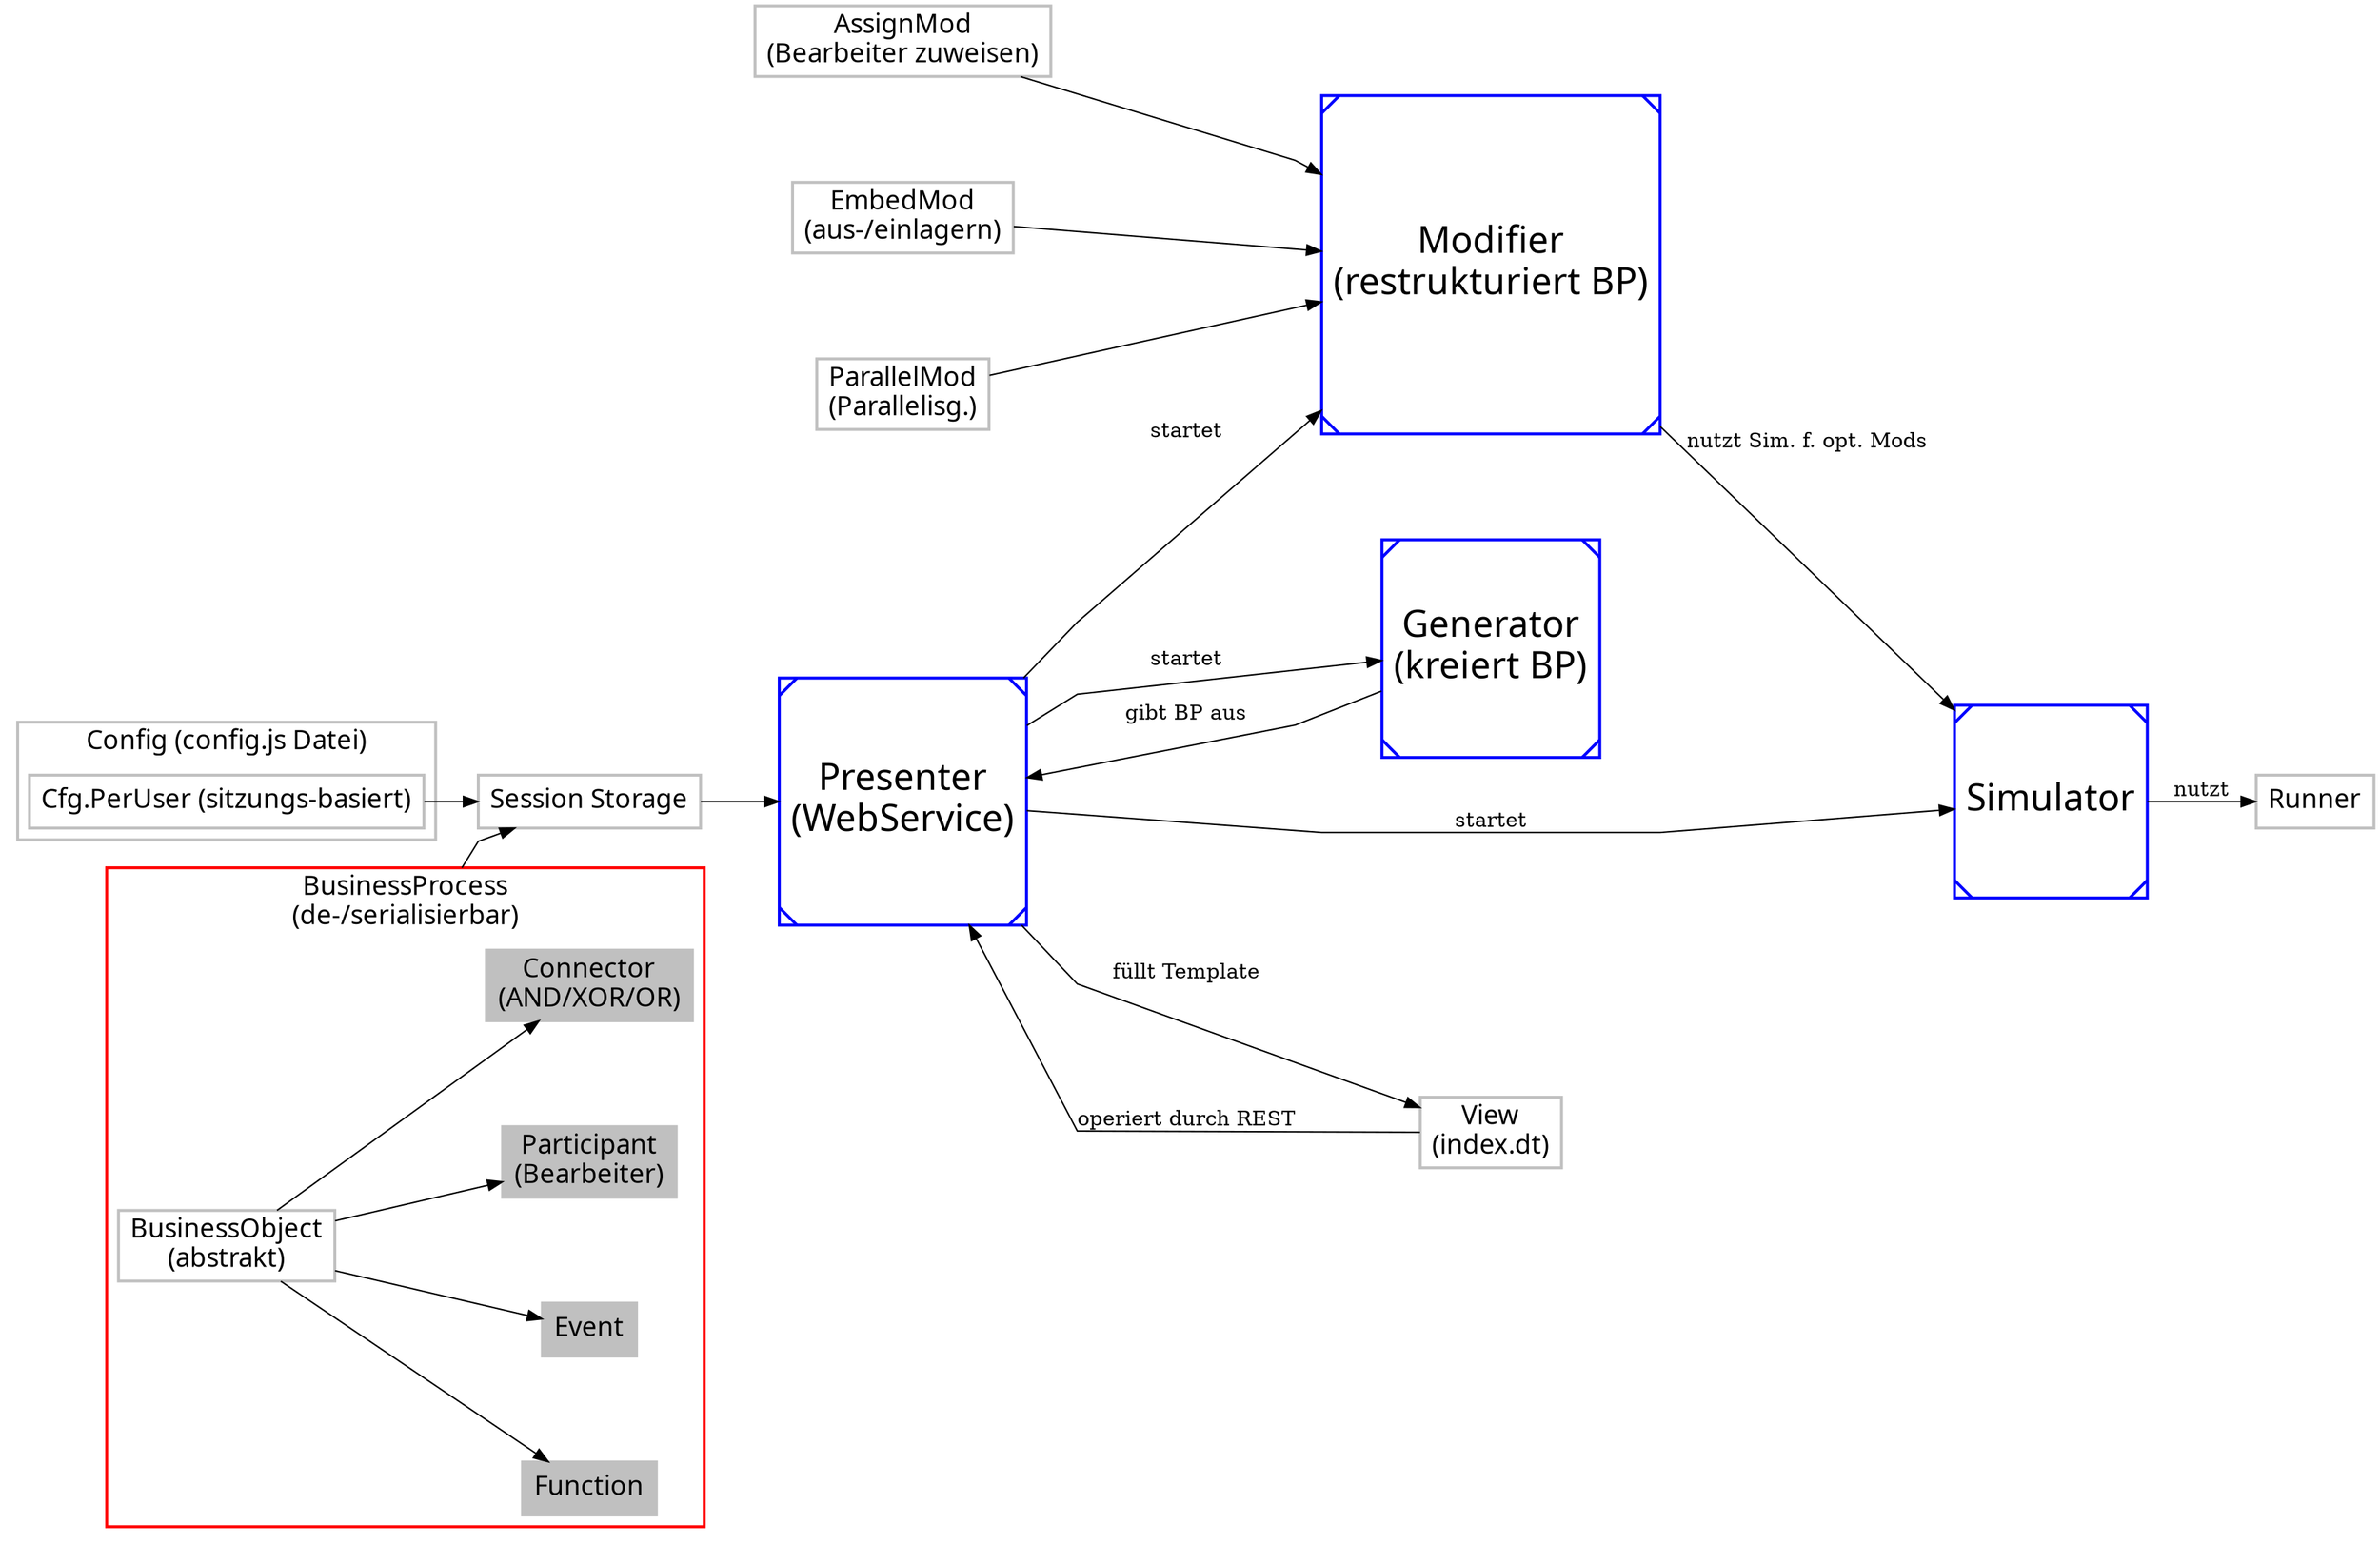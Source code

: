digraph G {
compound=true;
graph[splines = "polyline", nodesep = "1"];
rankdir ="LR"
node[shape = "Msquare", fontname = "sans-serif", fontsize = "25.0", penwidth = 2, color=blue];
WS [label="Presenter\n(WebService)"];
MOD [label="Modifier\n(restrukturiert BP)"];
GEN [label="Generator\n(kreiert BP)"];
SIM [label="Simulator"];
node[shape = "box", fontname = "sans-serif", fontsize = "18.0", penwidth = 2, color=gray];
INDEX [label="View\n(index.dt)"];
STORE [label="Session Storage"];
ASS_MOD [label="AssignMod\n(Bearbeiter zuweisen)"];
MOV_MOD [label="EmbedMod\n(aus-/einlagern)"];
PAR_MOD [label="ParallelMod\n(Parallelisg.)"];
RUN [label="Runner"];
// SER [label="Serialize (msgpack Format)"];
// DSER [label="Deserialize"];


INDEX -> WS [label="operiert durch REST"]
WS -> INDEX [label="füllt Template"]
STORE -> WS
WS -> GEN [label="startet"]
GEN -> WS [label="gibt BP aus"];
WS -> MOD [label="startet"]
WS -> SIM [label="startet"]
MOD -> SIM [label="nutzt Sim. f. opt. Mods"]
ASS_MOD -> MOD [constraint=true];
MOV_MOD -> MOD [constraint=true];
PAR_MOD -> MOD [constraint=true];
SIM -> RUN [label="nutzt"]
// BO -> SER [lhead=cluster0, ltail=cluster0, label="bin/json"];
// DSER -> BO [lhead=cluster0, ltail=cluster0, label="bin"];
USER_CFG -> STORE;
BO -> STORE [lhead=cluster0, ltail=cluster0, weight=0, constraint=false];

	subgraph cluster0 {
		node [style=filled];
    BO [label="BusinessObject\n(abstrakt)"];
    FUNC [label="Function"];
    EVT [label="Event"];
    PART [label="Participant\n(Bearbeiter)"];
    CONN [label="Connector\n(AND/XOR/OR)"];
    BO -> FUNC
    BO -> EVT
    BO -> CONN
    BO -> PART
    label = "BusinessProcess\n(de-/serialisierbar)";
    color=red;
    fontname = "sans-serif";
    fontsize = "18.0";
    penwidth = 2;
  }
	subgraph cluster1 {
		node [style=filled];
    USER_CFG [label="Cfg.PerUser (sitzungs-basiert)"];
    label = "Config (config.js Datei)";
    color=gray;
    fontname = "sans-serif";
    fontsize = "18.0";
    penwidth = 2;
  }
}
